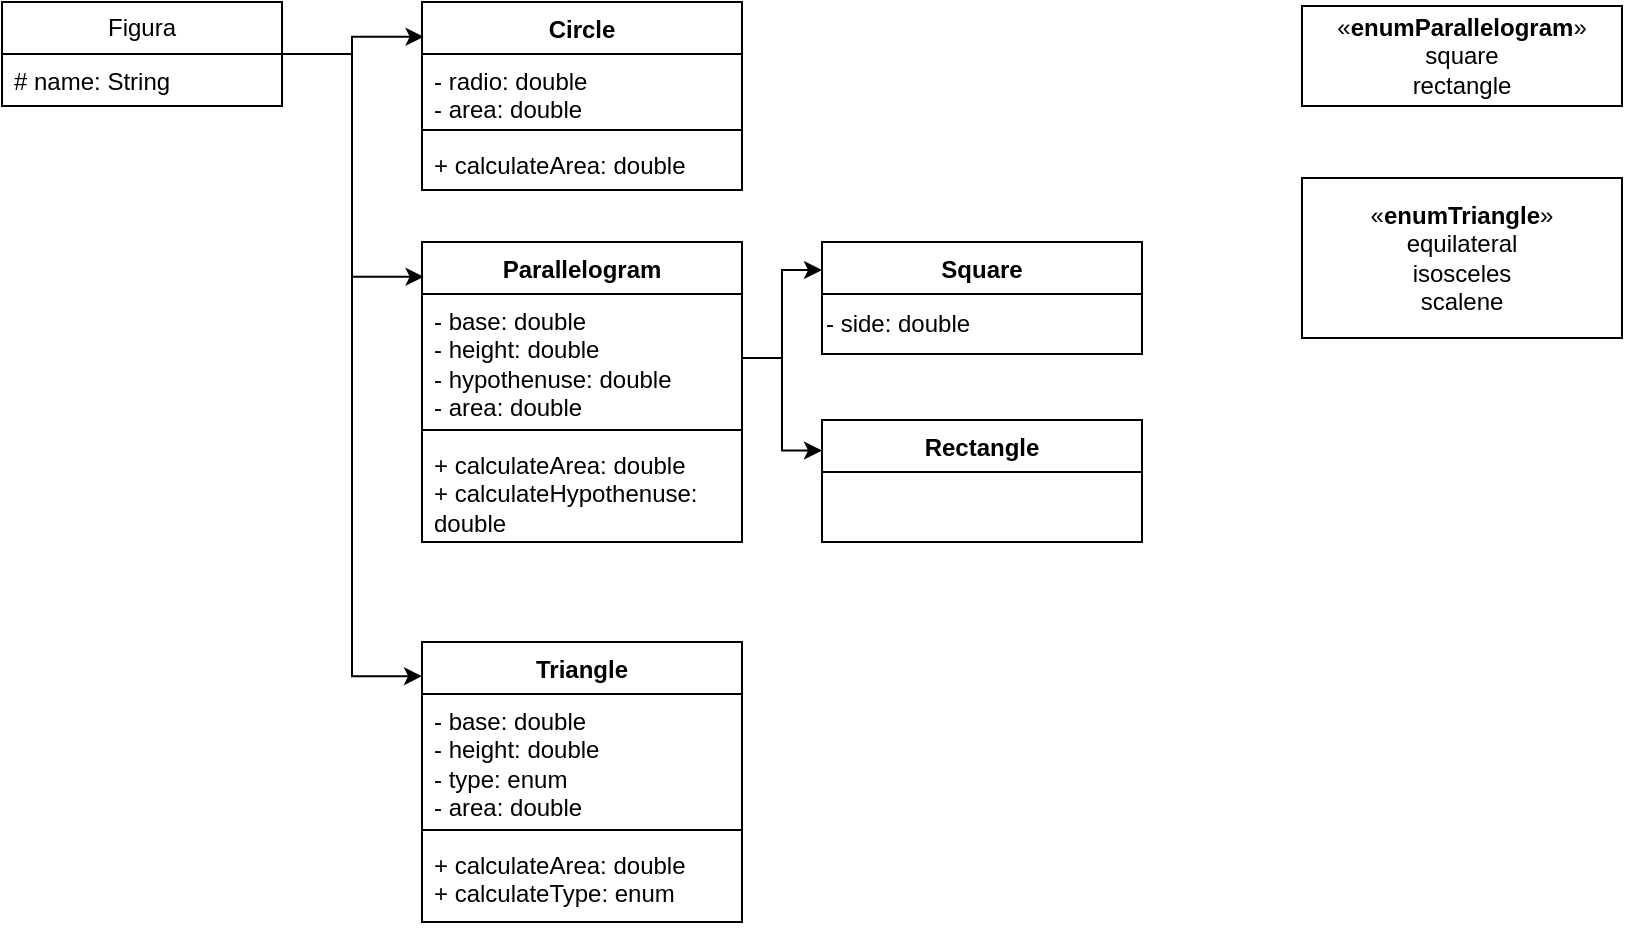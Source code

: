 <mxfile version="22.0.8" type="device">
  <diagram name="Page-1" id="csH8KrjJGsYcvIHJfsu-">
    <mxGraphModel dx="1259" dy="717" grid="1" gridSize="10" guides="1" tooltips="1" connect="1" arrows="1" fold="1" page="1" pageScale="1" pageWidth="850" pageHeight="1100" math="0" shadow="0">
      <root>
        <mxCell id="0" />
        <mxCell id="1" parent="0" />
        <mxCell id="mU2SaSNwN_DjmjeyhAGa-24" value="Figura" style="swimlane;fontStyle=0;childLayout=stackLayout;horizontal=1;startSize=26;fillColor=none;horizontalStack=0;resizeParent=1;resizeParentMax=0;resizeLast=0;collapsible=1;marginBottom=0;whiteSpace=wrap;html=1;" parent="1" vertex="1">
          <mxGeometry x="30" y="40" width="140" height="52" as="geometry" />
        </mxCell>
        <mxCell id="mU2SaSNwN_DjmjeyhAGa-25" value="# name: String" style="text;strokeColor=none;fillColor=none;align=left;verticalAlign=top;spacingLeft=4;spacingRight=4;overflow=hidden;rotatable=0;points=[[0,0.5],[1,0.5]];portConstraint=eastwest;whiteSpace=wrap;html=1;" parent="mU2SaSNwN_DjmjeyhAGa-24" vertex="1">
          <mxGeometry y="26" width="140" height="26" as="geometry" />
        </mxCell>
        <mxCell id="mU2SaSNwN_DjmjeyhAGa-28" value="Circle" style="swimlane;fontStyle=1;align=center;verticalAlign=top;childLayout=stackLayout;horizontal=1;startSize=26;horizontalStack=0;resizeParent=1;resizeParentMax=0;resizeLast=0;collapsible=1;marginBottom=0;whiteSpace=wrap;html=1;" parent="1" vertex="1">
          <mxGeometry x="240" y="40" width="160" height="94" as="geometry" />
        </mxCell>
        <mxCell id="mU2SaSNwN_DjmjeyhAGa-29" value="- radio: double&lt;br&gt;- area: double" style="text;strokeColor=none;fillColor=none;align=left;verticalAlign=top;spacingLeft=4;spacingRight=4;overflow=hidden;rotatable=0;points=[[0,0.5],[1,0.5]];portConstraint=eastwest;whiteSpace=wrap;html=1;" parent="mU2SaSNwN_DjmjeyhAGa-28" vertex="1">
          <mxGeometry y="26" width="160" height="34" as="geometry" />
        </mxCell>
        <mxCell id="mU2SaSNwN_DjmjeyhAGa-30" value="" style="line;strokeWidth=1;fillColor=none;align=left;verticalAlign=middle;spacingTop=-1;spacingLeft=3;spacingRight=3;rotatable=0;labelPosition=right;points=[];portConstraint=eastwest;strokeColor=inherit;" parent="mU2SaSNwN_DjmjeyhAGa-28" vertex="1">
          <mxGeometry y="60" width="160" height="8" as="geometry" />
        </mxCell>
        <mxCell id="mU2SaSNwN_DjmjeyhAGa-31" value="+ calculateArea: double" style="text;strokeColor=none;fillColor=none;align=left;verticalAlign=top;spacingLeft=4;spacingRight=4;overflow=hidden;rotatable=0;points=[[0,0.5],[1,0.5]];portConstraint=eastwest;whiteSpace=wrap;html=1;" parent="mU2SaSNwN_DjmjeyhAGa-28" vertex="1">
          <mxGeometry y="68" width="160" height="26" as="geometry" />
        </mxCell>
        <mxCell id="mU2SaSNwN_DjmjeyhAGa-36" value="Square" style="swimlane;fontStyle=1;align=center;verticalAlign=top;childLayout=stackLayout;horizontal=1;startSize=26;horizontalStack=0;resizeParent=1;resizeParentMax=0;resizeLast=0;collapsible=1;marginBottom=0;whiteSpace=wrap;html=1;" parent="1" vertex="1">
          <mxGeometry x="440" y="160" width="160" height="56" as="geometry" />
        </mxCell>
        <mxCell id="7LulQynH99WEwVm4THJz-1" value="- side: double" style="text;html=1;align=left;verticalAlign=middle;resizable=0;points=[];autosize=1;strokeColor=none;fillColor=none;" vertex="1" parent="mU2SaSNwN_DjmjeyhAGa-36">
          <mxGeometry y="26" width="160" height="30" as="geometry" />
        </mxCell>
        <mxCell id="mU2SaSNwN_DjmjeyhAGa-40" value="Parallelogram" style="swimlane;fontStyle=1;align=center;verticalAlign=top;childLayout=stackLayout;horizontal=1;startSize=26;horizontalStack=0;resizeParent=1;resizeParentMax=0;resizeLast=0;collapsible=1;marginBottom=0;whiteSpace=wrap;html=1;" parent="1" vertex="1">
          <mxGeometry x="240" y="160" width="160" height="150" as="geometry" />
        </mxCell>
        <mxCell id="mU2SaSNwN_DjmjeyhAGa-41" value="- base: double&lt;br&gt;- height: double&lt;br&gt;- hypothenuse: double&lt;br&gt;- area: double" style="text;strokeColor=none;fillColor=none;align=left;verticalAlign=top;spacingLeft=4;spacingRight=4;overflow=hidden;rotatable=0;points=[[0,0.5],[1,0.5]];portConstraint=eastwest;whiteSpace=wrap;html=1;" parent="mU2SaSNwN_DjmjeyhAGa-40" vertex="1">
          <mxGeometry y="26" width="160" height="64" as="geometry" />
        </mxCell>
        <mxCell id="mU2SaSNwN_DjmjeyhAGa-42" value="" style="line;strokeWidth=1;fillColor=none;align=left;verticalAlign=middle;spacingTop=-1;spacingLeft=3;spacingRight=3;rotatable=0;labelPosition=right;points=[];portConstraint=eastwest;strokeColor=inherit;" parent="mU2SaSNwN_DjmjeyhAGa-40" vertex="1">
          <mxGeometry y="90" width="160" height="8" as="geometry" />
        </mxCell>
        <mxCell id="mU2SaSNwN_DjmjeyhAGa-43" value="+ calculateArea: double&lt;br&gt;+ calculateHypothenuse: double" style="text;strokeColor=none;fillColor=none;align=left;verticalAlign=top;spacingLeft=4;spacingRight=4;overflow=hidden;rotatable=0;points=[[0,0.5],[1,0.5]];portConstraint=eastwest;whiteSpace=wrap;html=1;" parent="mU2SaSNwN_DjmjeyhAGa-40" vertex="1">
          <mxGeometry y="98" width="160" height="52" as="geometry" />
        </mxCell>
        <mxCell id="mU2SaSNwN_DjmjeyhAGa-45" value="Rectangle" style="swimlane;fontStyle=1;align=center;verticalAlign=top;childLayout=stackLayout;horizontal=1;startSize=26;horizontalStack=0;resizeParent=1;resizeParentMax=0;resizeLast=0;collapsible=1;marginBottom=0;whiteSpace=wrap;html=1;" parent="1" vertex="1">
          <mxGeometry x="440" y="249" width="160" height="61" as="geometry" />
        </mxCell>
        <mxCell id="mU2SaSNwN_DjmjeyhAGa-50" value="Triangle" style="swimlane;fontStyle=1;align=center;verticalAlign=top;childLayout=stackLayout;horizontal=1;startSize=26;horizontalStack=0;resizeParent=1;resizeParentMax=0;resizeLast=0;collapsible=1;marginBottom=0;whiteSpace=wrap;html=1;" parent="1" vertex="1">
          <mxGeometry x="240" y="360" width="160" height="140" as="geometry" />
        </mxCell>
        <mxCell id="mU2SaSNwN_DjmjeyhAGa-51" value="- base: double&lt;br&gt;- height: double&lt;br&gt;- type: enum&lt;br&gt;- area: double" style="text;strokeColor=none;fillColor=none;align=left;verticalAlign=top;spacingLeft=4;spacingRight=4;overflow=hidden;rotatable=0;points=[[0,0.5],[1,0.5]];portConstraint=eastwest;whiteSpace=wrap;html=1;" parent="mU2SaSNwN_DjmjeyhAGa-50" vertex="1">
          <mxGeometry y="26" width="160" height="64" as="geometry" />
        </mxCell>
        <mxCell id="mU2SaSNwN_DjmjeyhAGa-52" value="" style="line;strokeWidth=1;fillColor=none;align=left;verticalAlign=middle;spacingTop=-1;spacingLeft=3;spacingRight=3;rotatable=0;labelPosition=right;points=[];portConstraint=eastwest;strokeColor=inherit;" parent="mU2SaSNwN_DjmjeyhAGa-50" vertex="1">
          <mxGeometry y="90" width="160" height="8" as="geometry" />
        </mxCell>
        <mxCell id="mU2SaSNwN_DjmjeyhAGa-53" value="+ calculateArea: double&lt;br&gt;+ calculateType: enum" style="text;strokeColor=none;fillColor=none;align=left;verticalAlign=top;spacingLeft=4;spacingRight=4;overflow=hidden;rotatable=0;points=[[0,0.5],[1,0.5]];portConstraint=eastwest;whiteSpace=wrap;html=1;" parent="mU2SaSNwN_DjmjeyhAGa-50" vertex="1">
          <mxGeometry y="98" width="160" height="42" as="geometry" />
        </mxCell>
        <mxCell id="mU2SaSNwN_DjmjeyhAGa-55" value="«&lt;b&gt;enumParallelogram&lt;/b&gt;»&lt;br&gt;square&lt;br&gt;rectangle" style="html=1;whiteSpace=wrap;" parent="1" vertex="1">
          <mxGeometry x="680" y="42" width="160" height="50" as="geometry" />
        </mxCell>
        <mxCell id="mU2SaSNwN_DjmjeyhAGa-56" value="«&lt;b&gt;enumTriangle&lt;/b&gt;»&lt;br&gt;equilateral&lt;br&gt;isosceles&lt;br&gt;scalene" style="html=1;whiteSpace=wrap;" parent="1" vertex="1">
          <mxGeometry x="680" y="128" width="160" height="80" as="geometry" />
        </mxCell>
        <mxCell id="mU2SaSNwN_DjmjeyhAGa-61" style="edgeStyle=orthogonalEdgeStyle;rounded=0;orthogonalLoop=1;jettySize=auto;html=1;exitX=1;exitY=0.5;exitDx=0;exitDy=0;entryX=0.005;entryY=0.185;entryDx=0;entryDy=0;entryPerimeter=0;" parent="1" source="mU2SaSNwN_DjmjeyhAGa-24" target="mU2SaSNwN_DjmjeyhAGa-28" edge="1">
          <mxGeometry relative="1" as="geometry" />
        </mxCell>
        <mxCell id="mU2SaSNwN_DjmjeyhAGa-62" style="edgeStyle=orthogonalEdgeStyle;rounded=0;orthogonalLoop=1;jettySize=auto;html=1;exitX=1;exitY=0.5;exitDx=0;exitDy=0;entryX=0.005;entryY=0.116;entryDx=0;entryDy=0;entryPerimeter=0;" parent="1" source="mU2SaSNwN_DjmjeyhAGa-24" target="mU2SaSNwN_DjmjeyhAGa-40" edge="1">
          <mxGeometry relative="1" as="geometry" />
        </mxCell>
        <mxCell id="mU2SaSNwN_DjmjeyhAGa-63" style="edgeStyle=orthogonalEdgeStyle;rounded=0;orthogonalLoop=1;jettySize=auto;html=1;exitX=1;exitY=0.5;exitDx=0;exitDy=0;entryX=0;entryY=0.122;entryDx=0;entryDy=0;entryPerimeter=0;" parent="1" source="mU2SaSNwN_DjmjeyhAGa-24" target="mU2SaSNwN_DjmjeyhAGa-50" edge="1">
          <mxGeometry relative="1" as="geometry" />
        </mxCell>
        <mxCell id="mU2SaSNwN_DjmjeyhAGa-64" style="edgeStyle=orthogonalEdgeStyle;rounded=0;orthogonalLoop=1;jettySize=auto;html=1;exitX=1;exitY=0.5;exitDx=0;exitDy=0;entryX=0;entryY=0.25;entryDx=0;entryDy=0;" parent="1" source="mU2SaSNwN_DjmjeyhAGa-41" target="mU2SaSNwN_DjmjeyhAGa-36" edge="1">
          <mxGeometry relative="1" as="geometry" />
        </mxCell>
        <mxCell id="mU2SaSNwN_DjmjeyhAGa-65" style="edgeStyle=orthogonalEdgeStyle;rounded=0;orthogonalLoop=1;jettySize=auto;html=1;exitX=1;exitY=0.5;exitDx=0;exitDy=0;entryX=0;entryY=0.25;entryDx=0;entryDy=0;" parent="1" source="mU2SaSNwN_DjmjeyhAGa-41" target="mU2SaSNwN_DjmjeyhAGa-45" edge="1">
          <mxGeometry relative="1" as="geometry" />
        </mxCell>
      </root>
    </mxGraphModel>
  </diagram>
</mxfile>
